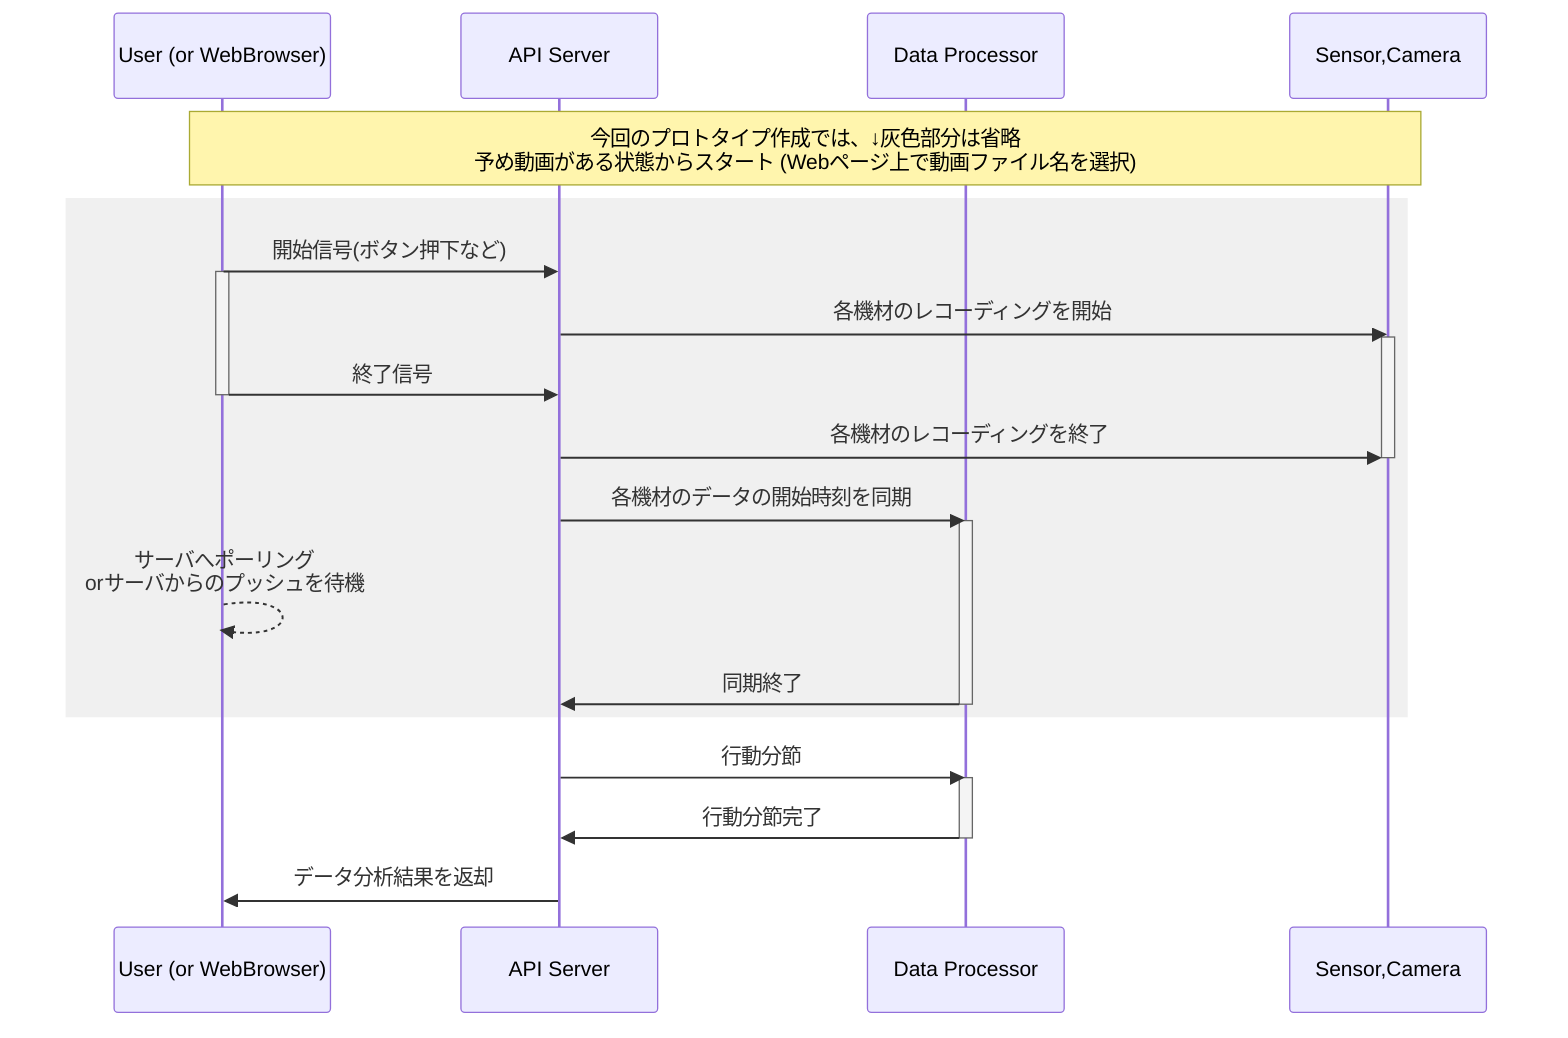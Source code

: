 sequenceDiagram
  participant U as User (or WebBrowser)
  participant S as API Server
  participant D as Data Processor
  participant X as Sensor,Camera

  Note over U,X: 今回のプロトタイプ作成では、↓灰色部分は省略<br>予め動画がある状態からスタート (Webページ上で動画ファイル名を選択)
  rect rgb(240, 240, 240)
    U->>S: 開始信号(ボタン押下など)
    activate U
    S->>X: 各機材のレコーディングを開始
    activate X
    U->>S: 終了信号
    deactivate U
    S->>X: 各機材のレコーディングを終了
    deactivate X

    S->>D: 各機材のデータの開始時刻を同期
    activate D

    U-->>U: サーバへポーリング<br>orサーバからのプッシュを待機

    D->>S: 同期終了
    deactivate D
  end

  S->>D: 行動分節
  activate D
  D->>S: 行動分節完了
  deactivate D

  S->>U: データ分析結果を返却